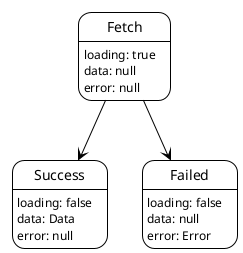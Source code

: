 @startuml
!theme plain
skinparam componentStyle rectangle

state Fetch
Fetch : loading: true
Fetch : data: null
Fetch : error: null
state Success
Success : loading: false
Success : data: Data
Success : error: null
state Failed
Failed : loading: false
Failed : data: null
Failed : error: Error

Fetch --> Success
Fetch --> Failed

@enduml